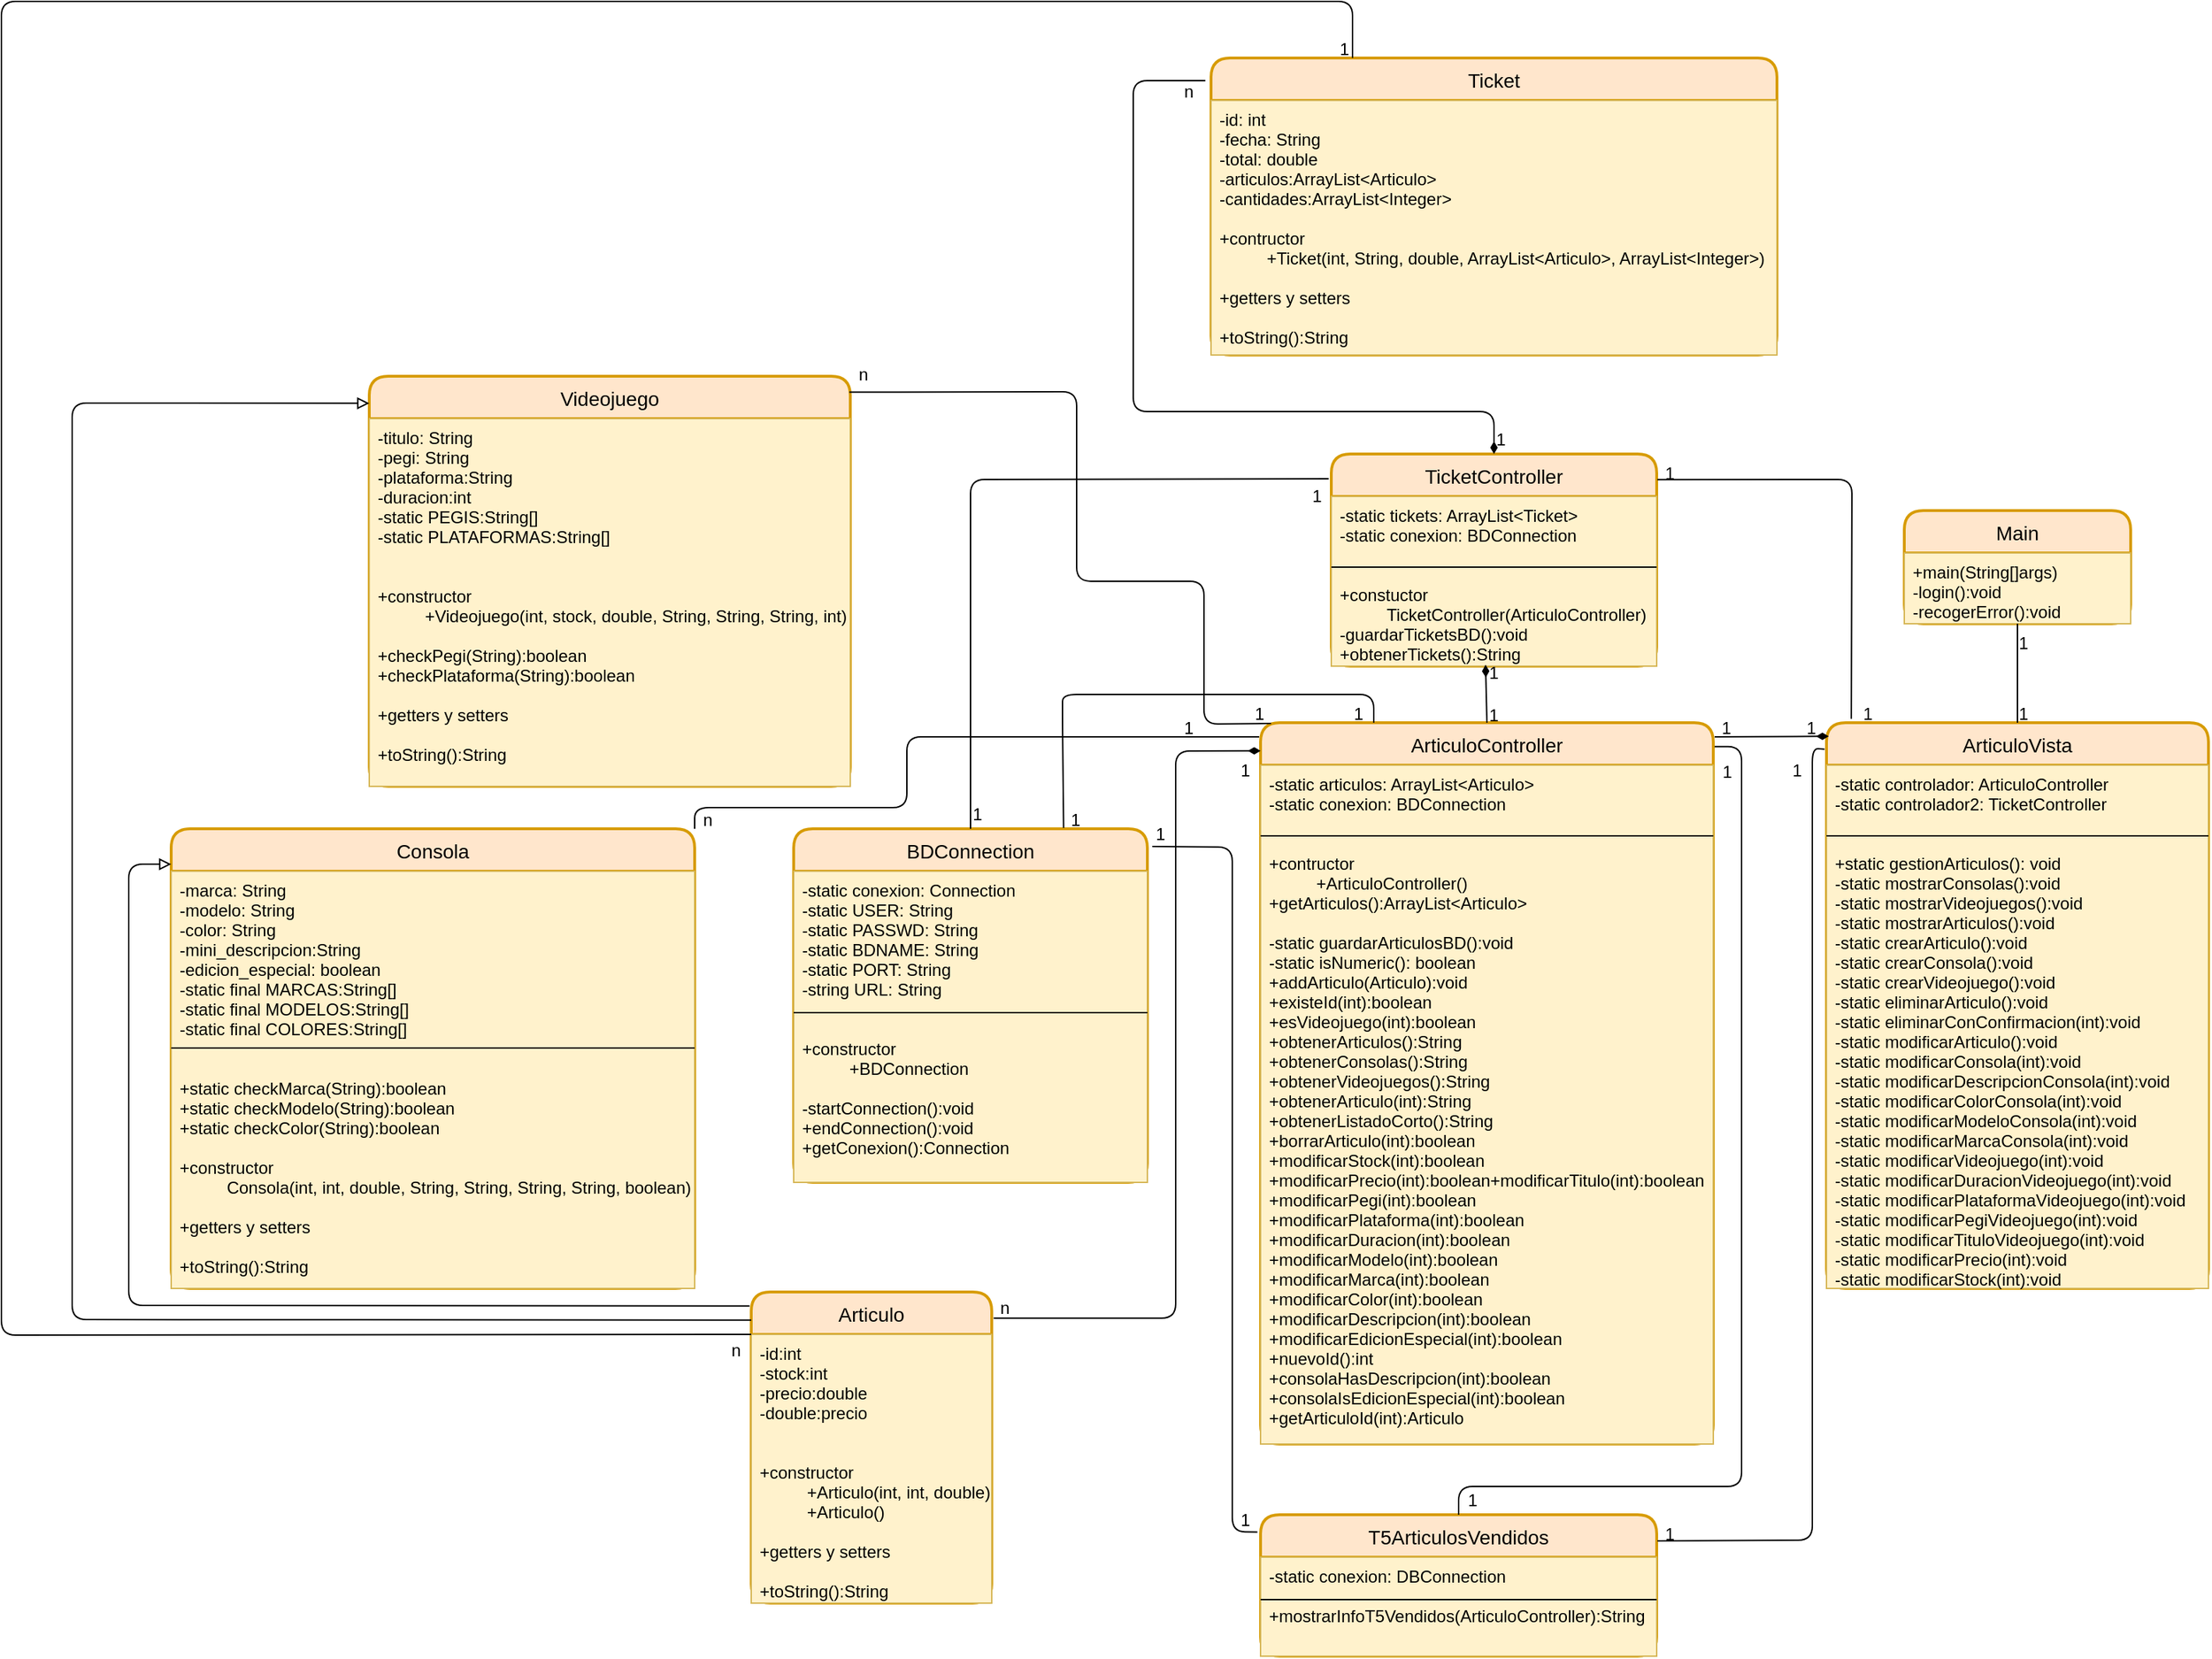 <mxfile version="13.9.9" type="device"><diagram id="PLUtfcH9cxOwLB8eQzks" name="Página-1"><mxGraphModel dx="2858" dy="2343" grid="1" gridSize="10" guides="1" tooltips="1" connect="1" arrows="1" fold="1" page="1" pageScale="1" pageWidth="827" pageHeight="1169" math="0" shadow="0"><root><mxCell id="0"/><mxCell id="1" parent="0"/><mxCell id="QV8FlqHtses36lX_TPHg-3" value="Main" style="swimlane;childLayout=stackLayout;horizontal=1;startSize=30;horizontalStack=0;rounded=1;fontSize=14;fontStyle=0;strokeWidth=2;resizeParent=0;resizeLast=1;shadow=0;dashed=0;align=center;fillColor=#ffe6cc;strokeColor=#d79b00;" parent="1" vertex="1"><mxGeometry x="1215" y="50" width="160" height="80" as="geometry"/></mxCell><mxCell id="QV8FlqHtses36lX_TPHg-4" value="+main(String[]args)&#10;-login():void&#10;-recogerError():void" style="align=left;strokeColor=#d6b656;fillColor=#fff2cc;spacingLeft=4;fontSize=12;verticalAlign=top;resizable=0;rotatable=0;part=1;" parent="QV8FlqHtses36lX_TPHg-3" vertex="1"><mxGeometry y="30" width="160" height="50" as="geometry"/></mxCell><mxCell id="QV8FlqHtses36lX_TPHg-7" value="Videojuego" style="swimlane;childLayout=stackLayout;horizontal=1;startSize=30;horizontalStack=0;rounded=1;fontSize=14;fontStyle=0;strokeWidth=2;resizeParent=0;resizeLast=1;shadow=0;dashed=0;align=center;fillColor=#ffe6cc;strokeColor=#d79b00;" parent="1" vertex="1"><mxGeometry x="130" y="-45" width="340" height="290" as="geometry"/></mxCell><mxCell id="QV8FlqHtses36lX_TPHg-8" value="-titulo: String&#10;-pegi: String&#10;-plataforma:String&#10;-duracion:int&#10;-static PEGIS:String[]&#10;-static PLATAFORMAS:String[]&#10;&#10;&#10;+constructor&#10;          +Videojuego(int, stock, double, String, String, String, int)&#10;&#10;+checkPegi(String):boolean&#10;+checkPlataforma(String):boolean&#10;&#10;+getters y setters&#10;&#10;+toString():String" style="align=left;strokeColor=#d6b656;fillColor=#fff2cc;spacingLeft=4;fontSize=12;verticalAlign=top;resizable=0;rotatable=0;part=1;" parent="QV8FlqHtses36lX_TPHg-7" vertex="1"><mxGeometry y="30" width="340" height="260" as="geometry"/></mxCell><mxCell id="QV8FlqHtses36lX_TPHg-21" value="" style="group" parent="1" vertex="1" connectable="0"><mxGeometry x="1160" y="200" width="270" height="400" as="geometry"/></mxCell><mxCell id="QV8FlqHtses36lX_TPHg-1" value="ArticuloVista" style="swimlane;childLayout=stackLayout;horizontal=1;startSize=30;horizontalStack=0;rounded=1;fontSize=14;fontStyle=0;strokeWidth=2;resizeParent=0;resizeLast=1;shadow=0;dashed=0;align=center;fillColor=#ffe6cc;strokeColor=#d79b00;" parent="QV8FlqHtses36lX_TPHg-21" vertex="1"><mxGeometry width="270" height="400" as="geometry"/></mxCell><mxCell id="QV8FlqHtses36lX_TPHg-2" value="-static controlador: ArticuloController&#10;-static controlador2: TicketController&#10;&#10;&#10;+static gestionArticulos(): void&#10;-static mostrarConsolas():void&#10;-static mostrarVideojuegos():void&#10;-static mostrarArticulos():void&#10;-static crearArticulo():void&#10;-static crearConsola():void&#10;-static crearVideojuego():void&#10;-static eliminarArticulo():void&#10;-static eliminarConConfirmacion(int):void&#10;-static modificarArticulo():void&#10;-static modificarConsola(int):void&#10;-static modificarDescripcionConsola(int):void&#10;-static modificarColorConsola(int):void&#10;-static modificarModeloConsola(int):void&#10;-static modificarMarcaConsola(int):void&#10;-static modificarVideojuego(int):void&#10;-static modificarDuracionVideojuego(int):void&#10;-static modificarPlataformaVideojuego(int):void&#10;-static modificarPegiVideojuego(int):void&#10;-static modificarTituloVideojuego(int):void&#10;-static modificarPrecio(int):void&#10;-static modificarStock(int):void&#10;" style="align=left;strokeColor=#d6b656;fillColor=#fff2cc;spacingLeft=4;fontSize=12;verticalAlign=top;resizable=0;rotatable=0;part=1;" parent="QV8FlqHtses36lX_TPHg-1" vertex="1"><mxGeometry y="30" width="270" height="370" as="geometry"/></mxCell><mxCell id="QV8FlqHtses36lX_TPHg-16" value="" style="endArrow=none;html=1;exitX=0;exitY=0.5;exitDx=0;exitDy=0;entryX=1;entryY=0.5;entryDx=0;entryDy=0;" parent="QV8FlqHtses36lX_TPHg-21" edge="1"><mxGeometry width="50" height="50" relative="1" as="geometry"><mxPoint y="80.0" as="sourcePoint"/><mxPoint x="270" y="80.0" as="targetPoint"/></mxGeometry></mxCell><mxCell id="QV8FlqHtses36lX_TPHg-28" value="" style="group" parent="1" vertex="1" connectable="0"><mxGeometry x="760" y="760" width="280" height="100" as="geometry"/></mxCell><mxCell id="QV8FlqHtses36lX_TPHg-11" value="T5ArticulosVendidos" style="swimlane;childLayout=stackLayout;horizontal=1;startSize=30;horizontalStack=0;rounded=1;fontSize=14;fontStyle=0;strokeWidth=2;resizeParent=0;resizeLast=1;shadow=0;dashed=0;align=center;fillColor=#ffe6cc;strokeColor=#d79b00;" parent="QV8FlqHtses36lX_TPHg-28" vertex="1"><mxGeometry width="280" height="100" as="geometry"/></mxCell><mxCell id="QV8FlqHtses36lX_TPHg-12" value="-static conexion: DBConnection&#10;&#10;+mostrarInfoT5Vendidos(ArticuloController):String" style="align=left;strokeColor=#d6b656;fillColor=#fff2cc;spacingLeft=4;fontSize=12;verticalAlign=top;resizable=0;rotatable=0;part=1;" parent="QV8FlqHtses36lX_TPHg-11" vertex="1"><mxGeometry y="30" width="280" height="70" as="geometry"/></mxCell><mxCell id="QV8FlqHtses36lX_TPHg-27" value="" style="endArrow=none;html=1;exitX=0;exitY=0.5;exitDx=0;exitDy=0;entryX=1;entryY=0.5;entryDx=0;entryDy=0;" parent="QV8FlqHtses36lX_TPHg-28" edge="1"><mxGeometry width="50" height="50" relative="1" as="geometry"><mxPoint y="60" as="sourcePoint"/><mxPoint x="280" y="60" as="targetPoint"/></mxGeometry></mxCell><mxCell id="QV8FlqHtses36lX_TPHg-31" value="" style="group" parent="1" vertex="1" connectable="0"><mxGeometry x="810" y="10" width="230" height="150" as="geometry"/></mxCell><mxCell id="QV8FlqHtses36lX_TPHg-13" value="TicketController" style="swimlane;childLayout=stackLayout;horizontal=1;startSize=30;horizontalStack=0;rounded=1;fontSize=14;fontStyle=0;strokeWidth=2;resizeParent=0;resizeLast=1;shadow=0;dashed=0;align=center;fillColor=#ffe6cc;strokeColor=#d79b00;" parent="QV8FlqHtses36lX_TPHg-31" vertex="1"><mxGeometry width="230" height="150" as="geometry"/></mxCell><mxCell id="QV8FlqHtses36lX_TPHg-14" value="-static tickets: ArrayList&lt;Ticket&gt;&#10;-static conexion: BDConnection&#10;&#10;&#10;+constuctor&#10;          TicketController(ArticuloController)&#10;-guardarTicketsBD():void&#10;+obtenerTickets():String" style="align=left;strokeColor=#d6b656;fillColor=#fff2cc;spacingLeft=4;fontSize=12;verticalAlign=top;resizable=0;rotatable=0;part=1;" parent="QV8FlqHtses36lX_TPHg-13" vertex="1"><mxGeometry y="30" width="230" height="120" as="geometry"/></mxCell><mxCell id="QV8FlqHtses36lX_TPHg-30" value="" style="endArrow=none;html=1;exitX=0;exitY=0.5;exitDx=0;exitDy=0;entryX=1;entryY=0.5;entryDx=0;entryDy=0;" parent="QV8FlqHtses36lX_TPHg-31" edge="1"><mxGeometry width="50" height="50" relative="1" as="geometry"><mxPoint y="80" as="sourcePoint"/><mxPoint x="230" y="80" as="targetPoint"/></mxGeometry></mxCell><mxCell id="QV8FlqHtses36lX_TPHg-38" value="" style="group" parent="1" vertex="1" connectable="0"><mxGeometry x="430" y="275" width="250" height="250" as="geometry"/></mxCell><mxCell id="QV8FlqHtses36lX_TPHg-34" value="BDConnection" style="swimlane;childLayout=stackLayout;horizontal=1;startSize=30;horizontalStack=0;rounded=1;fontSize=14;fontStyle=0;strokeWidth=2;resizeParent=0;resizeLast=1;shadow=0;dashed=0;align=center;fillColor=#ffe6cc;strokeColor=#d79b00;" parent="QV8FlqHtses36lX_TPHg-38" vertex="1"><mxGeometry width="250" height="250" as="geometry"/></mxCell><mxCell id="QV8FlqHtses36lX_TPHg-35" value="-static conexion: Connection&#10;-static USER: String&#10;-static PASSWD: String&#10;-static BDNAME: String&#10;-static PORT: String&#10;-string URL: String&#10;&#10;&#10;+constructor&#10;          +BDConnection&#10;&#10;-startConnection():void&#10;+endConnection():void&#10;+getConexion():Connection" style="align=left;strokeColor=#d6b656;fillColor=#fff2cc;spacingLeft=4;fontSize=12;verticalAlign=top;resizable=0;rotatable=0;part=1;" parent="QV8FlqHtses36lX_TPHg-34" vertex="1"><mxGeometry y="30" width="250" height="220" as="geometry"/></mxCell><mxCell id="QV8FlqHtses36lX_TPHg-37" value="" style="endArrow=none;html=1;exitX=0;exitY=0.5;exitDx=0;exitDy=0;entryX=1;entryY=0.5;entryDx=0;entryDy=0;" parent="QV8FlqHtses36lX_TPHg-38" edge="1"><mxGeometry width="50" height="50" relative="1" as="geometry"><mxPoint y="130.0" as="sourcePoint"/><mxPoint x="250" y="130.0" as="targetPoint"/></mxGeometry></mxCell><mxCell id="QV8FlqHtses36lX_TPHg-41" value="Articulo" style="swimlane;childLayout=stackLayout;horizontal=1;startSize=30;horizontalStack=0;rounded=1;fontSize=14;fontStyle=0;strokeWidth=2;resizeParent=0;resizeLast=1;shadow=0;dashed=0;align=center;fillColor=#ffe6cc;strokeColor=#d79b00;" parent="1" vertex="1"><mxGeometry x="400" y="602.5" width="170" height="220" as="geometry"/></mxCell><mxCell id="QV8FlqHtses36lX_TPHg-42" value="-id:int&#10;-stock:int&#10;-precio:double&#10;-double:precio&#10;&#10;&#10;+constructor&#10;          +Articulo(int, int, double)&#10;          +Articulo()&#10;&#10;+getters y setters&#10;&#10;+toString():String" style="align=left;strokeColor=#d6b656;fillColor=#fff2cc;spacingLeft=4;fontSize=12;verticalAlign=top;resizable=0;rotatable=0;part=1;" parent="QV8FlqHtses36lX_TPHg-41" vertex="1"><mxGeometry y="30" width="170" height="190" as="geometry"/></mxCell><mxCell id="QV8FlqHtses36lX_TPHg-46" value="Ticket" style="swimlane;childLayout=stackLayout;horizontal=1;startSize=30;horizontalStack=0;rounded=1;fontSize=14;fontStyle=0;strokeWidth=2;resizeParent=0;resizeLast=1;shadow=0;dashed=0;align=center;fillColor=#ffe6cc;strokeColor=#d79b00;" parent="1" vertex="1"><mxGeometry x="725" y="-270" width="400" height="210" as="geometry"/></mxCell><mxCell id="QV8FlqHtses36lX_TPHg-47" value="-id: int&#10;-fecha: String&#10;-total: double&#10;-articulos:ArrayList&lt;Articulo&gt;&#10;-cantidades:ArrayList&lt;Integer&gt;&#10;&#10;+contructor&#10;          +Ticket(int, String, double, ArrayList&lt;Articulo&gt;, ArrayList&lt;Integer&gt;)&#10;&#10;+getters y setters&#10;&#10;+toString():String" style="align=left;strokeColor=#d6b656;fillColor=#fff2cc;spacingLeft=4;fontSize=12;verticalAlign=top;resizable=0;rotatable=0;part=1;" parent="QV8FlqHtses36lX_TPHg-46" vertex="1"><mxGeometry y="30" width="400" height="180" as="geometry"/></mxCell><mxCell id="QV8FlqHtses36lX_TPHg-49" value="" style="endArrow=none;html=1;entryX=0.5;entryY=1;entryDx=0;entryDy=0;exitX=0.5;exitY=0;exitDx=0;exitDy=0;" parent="1" source="QV8FlqHtses36lX_TPHg-1" target="QV8FlqHtses36lX_TPHg-4" edge="1"><mxGeometry width="50" height="50" relative="1" as="geometry"><mxPoint x="1330" y="160" as="sourcePoint"/><mxPoint x="960" y="510" as="targetPoint"/></mxGeometry></mxCell><mxCell id="QV8FlqHtses36lX_TPHg-25" value="" style="group" parent="1" vertex="1" connectable="0"><mxGeometry x="760" y="200" width="320" height="510" as="geometry"/></mxCell><mxCell id="QV8FlqHtses36lX_TPHg-9" value="ArticuloController" style="swimlane;childLayout=stackLayout;horizontal=1;startSize=30;horizontalStack=0;rounded=1;fontSize=14;fontStyle=0;strokeWidth=2;resizeParent=0;resizeLast=1;shadow=0;dashed=0;align=center;fillColor=#ffe6cc;strokeColor=#d79b00;" parent="QV8FlqHtses36lX_TPHg-25" vertex="1"><mxGeometry width="320" height="510" as="geometry"/></mxCell><mxCell id="QV8FlqHtses36lX_TPHg-10" value="-static articulos: ArrayList&lt;Articulo&gt;&#10;-static conexion: BDConnection&#10;&#10;&#10;+contructor&#10;          +ArticuloController()&#10;+getArticulos():ArrayList&lt;Articulo&gt;&#10;&#10;-static guardarArticulosBD():void&#10;-static isNumeric(): boolean&#10;+addArticulo(Articulo):void&#10;+existeId(int):boolean&#10;+esVideojuego(int):boolean&#10;+obtenerArticulos():String&#10;+obtenerConsolas():String&#10;+obtenerVideojuegos():String&#10;+obtenerArticulo(int):String&#10;+obtenerListadoCorto():String&#10;+borrarArticulo(int):boolean&#10;+modificarStock(int):boolean&#10;+modificarPrecio(int):boolean+modificarTitulo(int):boolean&#10;+modificarPegi(int):boolean&#10;+modificarPlataforma(int):boolean&#10;+modificarDuracion(int):boolean&#10;+modificarModelo(int):boolean&#10;+modificarMarca(int):boolean&#10;+modificarColor(int):boolean&#10;+modificarDescripcion(int):boolean&#10;+modificarEdicionEspecial(int):boolean&#10;+nuevoId():int&#10;+consolaHasDescripcion(int):boolean&#10;+consolaIsEdicionEspecial(int):boolean&#10;+getArticuloId(int):Articulo&#10;" style="align=left;strokeColor=#d6b656;fillColor=#fff2cc;spacingLeft=4;fontSize=12;verticalAlign=top;resizable=0;rotatable=0;part=1;" parent="QV8FlqHtses36lX_TPHg-9" vertex="1"><mxGeometry y="30" width="320" height="480" as="geometry"/></mxCell><mxCell id="QV8FlqHtses36lX_TPHg-24" value="" style="endArrow=none;html=1;exitX=0;exitY=0.5;exitDx=0;exitDy=0;entryX=1;entryY=0.5;entryDx=0;entryDy=0;" parent="QV8FlqHtses36lX_TPHg-25" edge="1"><mxGeometry width="50" height="50" relative="1" as="geometry"><mxPoint y="80" as="sourcePoint"/><mxPoint x="320" y="80" as="targetPoint"/></mxGeometry></mxCell><mxCell id="QV8FlqHtses36lX_TPHg-57" value="" style="group" parent="1" vertex="1" connectable="0"><mxGeometry x="-10.0" y="275" width="370.0" height="325" as="geometry"/></mxCell><mxCell id="QV8FlqHtses36lX_TPHg-43" value="Consola" style="swimlane;childLayout=stackLayout;horizontal=1;startSize=30;horizontalStack=0;rounded=1;fontSize=14;fontStyle=0;strokeWidth=2;resizeParent=0;resizeLast=1;shadow=0;dashed=0;align=center;fillColor=#ffe6cc;strokeColor=#d79b00;" parent="QV8FlqHtses36lX_TPHg-57" vertex="1"><mxGeometry x="4.547e-13" width="370" height="325" as="geometry"/></mxCell><mxCell id="QV8FlqHtses36lX_TPHg-44" value="-marca: String&#10;-modelo: String&#10;-color: String&#10;-mini_descripcion:String&#10;-edicion_especial: boolean&#10;-static final MARCAS:String[]&#10;-static final MODELOS:String[]&#10;-static final COLORES:String[]  &#10;&#10;&#10;+static checkMarca(String):boolean&#10;+static checkModelo(String):boolean&#10;+static checkColor(String):boolean&#10;&#10;+constructor&#10;          Consola(int, int, double, String, String, String, String, boolean)&#10;&#10;+getters y setters&#10;&#10;+toString():String" style="align=left;strokeColor=#d6b656;fillColor=#fff2cc;spacingLeft=4;fontSize=12;verticalAlign=top;resizable=0;rotatable=0;part=1;" parent="QV8FlqHtses36lX_TPHg-43" vertex="1"><mxGeometry y="30" width="370" height="295" as="geometry"/></mxCell><mxCell id="QV8FlqHtses36lX_TPHg-56" value="" style="endArrow=none;html=1;strokeColor=#000000;exitX=0;exitY=0.5;exitDx=0;exitDy=0;entryX=1;entryY=0.5;entryDx=0;entryDy=0;" parent="QV8FlqHtses36lX_TPHg-57" edge="1"><mxGeometry width="50" height="50" relative="1" as="geometry"><mxPoint y="155" as="sourcePoint"/><mxPoint x="370" y="155" as="targetPoint"/></mxGeometry></mxCell><mxCell id="QV8FlqHtses36lX_TPHg-58" value="" style="endArrow=none;html=1;strokeColor=#000000;entryX=0.065;entryY=-0.007;entryDx=0;entryDy=0;entryPerimeter=0;exitX=1.002;exitY=0.121;exitDx=0;exitDy=0;exitPerimeter=0;" parent="1" source="QV8FlqHtses36lX_TPHg-13" target="QV8FlqHtses36lX_TPHg-1" edge="1"><mxGeometry width="50" height="50" relative="1" as="geometry"><mxPoint x="1060" y="40" as="sourcePoint"/><mxPoint x="1470" y="20" as="targetPoint"/><Array as="points"><mxPoint x="1178" y="28"/></Array></mxGeometry></mxCell><mxCell id="QV8FlqHtses36lX_TPHg-59" value="" style="endArrow=none;html=1;strokeColor=#000000;exitX=1.002;exitY=0.185;exitDx=0;exitDy=0;exitPerimeter=0;entryX=-0.005;entryY=0.047;entryDx=0;entryDy=0;entryPerimeter=0;" parent="1" source="QV8FlqHtses36lX_TPHg-11" target="QV8FlqHtses36lX_TPHg-1" edge="1"><mxGeometry width="50" height="50" relative="1" as="geometry"><mxPoint x="1320" y="500" as="sourcePoint"/><mxPoint x="1120" y="440" as="targetPoint"/><Array as="points"><mxPoint x="1150" y="778"/><mxPoint x="1150" y="218"/></Array></mxGeometry></mxCell><mxCell id="QV8FlqHtses36lX_TPHg-60" value="" style="endArrow=diamondThin;html=1;strokeColor=#000000;entryX=0.006;entryY=0.024;entryDx=0;entryDy=0;entryPerimeter=0;startArrow=none;startFill=0;endFill=1;" parent="1" target="QV8FlqHtses36lX_TPHg-1" edge="1"><mxGeometry width="50" height="50" relative="1" as="geometry"><mxPoint x="1081" y="210" as="sourcePoint"/><mxPoint x="1230" y="280" as="targetPoint"/></mxGeometry></mxCell><mxCell id="QV8FlqHtses36lX_TPHg-61" value="" style="endArrow=none;html=1;strokeColor=#000000;exitX=0.026;exitY=0.969;exitDx=0;exitDy=0;entryX=0.25;entryY=0;entryDx=0;entryDy=0;exitPerimeter=0;" parent="1" source="QV8FlqHtses36lX_TPHg-75" target="QV8FlqHtses36lX_TPHg-9" edge="1"><mxGeometry width="50" height="50" relative="1" as="geometry"><mxPoint x="980" y="440" as="sourcePoint"/><mxPoint x="1030" y="390" as="targetPoint"/><Array as="points"><mxPoint x="620" y="200"/><mxPoint x="620" y="180"/><mxPoint x="840" y="180"/></Array></mxGeometry></mxCell><mxCell id="QV8FlqHtses36lX_TPHg-62" value="" style="endArrow=none;html=1;strokeColor=#000000;exitX=-0.008;exitY=0.122;exitDx=0;exitDy=0;exitPerimeter=0;entryX=1.014;entryY=0.05;entryDx=0;entryDy=0;entryPerimeter=0;" parent="1" source="QV8FlqHtses36lX_TPHg-11" target="QV8FlqHtses36lX_TPHg-34" edge="1"><mxGeometry width="50" height="50" relative="1" as="geometry"><mxPoint x="460" y="520" as="sourcePoint"/><mxPoint x="690" y="273" as="targetPoint"/><Array as="points"><mxPoint x="740" y="772"/><mxPoint x="740" y="288"/></Array></mxGeometry></mxCell><mxCell id="QV8FlqHtses36lX_TPHg-63" value="" style="endArrow=none;html=1;strokeColor=#000000;exitX=0.5;exitY=0;exitDx=0;exitDy=0;entryX=-0.008;entryY=0.117;entryDx=0;entryDy=0;entryPerimeter=0;" parent="1" source="QV8FlqHtses36lX_TPHg-34" target="QV8FlqHtses36lX_TPHg-13" edge="1"><mxGeometry width="50" height="50" relative="1" as="geometry"><mxPoint x="640" y="240" as="sourcePoint"/><mxPoint x="690" y="190" as="targetPoint"/><Array as="points"><mxPoint x="555" y="28"/></Array></mxGeometry></mxCell><mxCell id="QV8FlqHtses36lX_TPHg-64" value="" style="endArrow=none;html=1;strokeColor=#000000;exitX=0.5;exitY=0;exitDx=0;exitDy=0;startArrow=diamondThin;startFill=1;" parent="1" source="QV8FlqHtses36lX_TPHg-13" edge="1"><mxGeometry width="50" height="50" relative="1" as="geometry"><mxPoint x="1000" y="-30" as="sourcePoint"/><mxPoint x="721" y="-254" as="targetPoint"/><Array as="points"><mxPoint x="925" y="-20"/><mxPoint x="670" y="-20"/><mxPoint x="670" y="-254"/></Array></mxGeometry></mxCell><mxCell id="QV8FlqHtses36lX_TPHg-65" value="" style="endArrow=diamondThin;html=1;strokeColor=#000000;entryX=0.474;entryY=0.992;entryDx=0;entryDy=0;exitX=0.5;exitY=0;exitDx=0;exitDy=0;entryPerimeter=0;startArrow=none;startFill=0;endFill=1;" parent="1" source="QV8FlqHtses36lX_TPHg-9" target="QV8FlqHtses36lX_TPHg-14" edge="1"><mxGeometry width="50" height="50" relative="1" as="geometry"><mxPoint x="500" y="360" as="sourcePoint"/><mxPoint x="550" y="310" as="targetPoint"/></mxGeometry></mxCell><mxCell id="QV8FlqHtses36lX_TPHg-66" value="" style="endArrow=none;html=1;strokeColor=#000000;entryX=1.003;entryY=0.033;entryDx=0;entryDy=0;exitX=0.5;exitY=0;exitDx=0;exitDy=0;entryPerimeter=0;" parent="1" source="QV8FlqHtses36lX_TPHg-11" target="QV8FlqHtses36lX_TPHg-9" edge="1"><mxGeometry width="50" height="50" relative="1" as="geometry"><mxPoint x="930" y="210" as="sourcePoint"/><mxPoint x="929.02" y="169.04" as="targetPoint"/><Array as="points"><mxPoint x="900" y="740"/><mxPoint x="1100" y="740"/><mxPoint x="1100" y="217"/></Array></mxGeometry></mxCell><mxCell id="QV8FlqHtses36lX_TPHg-67" value="1" style="text;html=1;strokeColor=none;fillColor=none;align=center;verticalAlign=middle;whiteSpace=wrap;rounded=0;" parent="1" vertex="1"><mxGeometry x="910" y="160" width="30" height="10" as="geometry"/></mxCell><mxCell id="QV8FlqHtses36lX_TPHg-68" value="1" style="text;html=1;strokeColor=none;fillColor=none;align=center;verticalAlign=middle;whiteSpace=wrap;rounded=0;" parent="1" vertex="1"><mxGeometry x="915" y="190" width="20" height="10" as="geometry"/></mxCell><mxCell id="QV8FlqHtses36lX_TPHg-69" value="1" style="text;html=1;strokeColor=none;fillColor=none;align=center;verticalAlign=middle;whiteSpace=wrap;rounded=0;" parent="1" vertex="1"><mxGeometry x="1080" y="225" width="20" height="20" as="geometry"/></mxCell><mxCell id="QV8FlqHtses36lX_TPHg-71" value="1" style="text;html=1;strokeColor=none;fillColor=none;align=center;verticalAlign=middle;whiteSpace=wrap;rounded=0;" parent="1" vertex="1"><mxGeometry x="890" y="740" width="40" height="20" as="geometry"/></mxCell><mxCell id="QV8FlqHtses36lX_TPHg-72" value="1" style="text;strokeColor=none;fillColor=none;spacingLeft=4;spacingRight=4;overflow=hidden;rotatable=0;points=[[0,0.5],[1,0.5]];portConstraint=eastwest;fontSize=12;" parent="1" vertex="1"><mxGeometry x="1080" y="190" width="30" height="20" as="geometry"/></mxCell><mxCell id="QV8FlqHtses36lX_TPHg-73" value="1" style="text;strokeColor=none;fillColor=none;spacingLeft=4;spacingRight=4;overflow=hidden;rotatable=0;points=[[0,0.5],[1,0.5]];portConstraint=eastwest;fontSize=12;" parent="1" vertex="1"><mxGeometry x="1140" y="190" width="30" height="20" as="geometry"/></mxCell><mxCell id="QV8FlqHtses36lX_TPHg-74" value="1" style="text;strokeColor=none;fillColor=none;spacingLeft=4;spacingRight=4;overflow=hidden;rotatable=0;points=[[0,0.5],[1,0.5]];portConstraint=eastwest;fontSize=12;" parent="1" vertex="1"><mxGeometry x="820" y="180" width="30" height="20" as="geometry"/></mxCell><mxCell id="QV8FlqHtses36lX_TPHg-75" value="1" style="text;strokeColor=none;fillColor=none;spacingLeft=4;spacingRight=4;overflow=hidden;rotatable=0;points=[[0,0.5],[1,0.5]];portConstraint=eastwest;fontSize=12;" parent="1" vertex="1"><mxGeometry x="620" y="255" width="30" height="20" as="geometry"/></mxCell><mxCell id="QV8FlqHtses36lX_TPHg-76" value="1" style="text;html=1;strokeColor=none;fillColor=none;align=center;verticalAlign=middle;whiteSpace=wrap;rounded=0;" parent="1" vertex="1"><mxGeometry x="910" y="-10" width="40" height="20" as="geometry"/></mxCell><mxCell id="QV8FlqHtses36lX_TPHg-77" value="n" style="text;strokeColor=none;fillColor=none;spacingLeft=4;spacingRight=4;overflow=hidden;rotatable=0;points=[[0,0.5],[1,0.5]];portConstraint=eastwest;fontSize=12;" parent="1" vertex="1"><mxGeometry x="700" y="-260" width="40" height="30" as="geometry"/></mxCell><mxCell id="QV8FlqHtses36lX_TPHg-79" value="1" style="text;strokeColor=none;fillColor=none;spacingLeft=4;spacingRight=4;overflow=hidden;rotatable=0;points=[[0,0.5],[1,0.5]];portConstraint=eastwest;fontSize=12;" parent="1" vertex="1"><mxGeometry x="1290" y="130" width="20" height="20" as="geometry"/></mxCell><mxCell id="QV8FlqHtses36lX_TPHg-80" value="1" style="text;strokeColor=none;fillColor=none;spacingLeft=4;spacingRight=4;overflow=hidden;rotatable=0;points=[[0,0.5],[1,0.5]];portConstraint=eastwest;fontSize=12;" parent="1" vertex="1"><mxGeometry x="1290" y="180" width="20" height="20" as="geometry"/></mxCell><mxCell id="QV8FlqHtses36lX_TPHg-81" value="1" style="text;strokeColor=none;fillColor=none;spacingLeft=4;spacingRight=4;overflow=hidden;rotatable=0;points=[[0,0.5],[1,0.5]];portConstraint=eastwest;fontSize=12;" parent="1" vertex="1"><mxGeometry x="1130" y="220" width="20" height="20" as="geometry"/></mxCell><mxCell id="QV8FlqHtses36lX_TPHg-82" value="1" style="text;strokeColor=none;fillColor=none;spacingLeft=4;spacingRight=4;overflow=hidden;rotatable=0;points=[[0,0.5],[1,0.5]];portConstraint=eastwest;fontSize=12;" parent="1" vertex="1"><mxGeometry x="1040" y="760" width="20" height="20" as="geometry"/></mxCell><mxCell id="QV8FlqHtses36lX_TPHg-83" value="" style="endArrow=block;html=1;strokeColor=#000000;exitX=-0.007;exitY=0.045;exitDx=0;exitDy=0;exitPerimeter=0;entryX=0;entryY=0.077;entryDx=0;entryDy=0;entryPerimeter=0;startArrow=none;startFill=0;endFill=0;" parent="1" source="QV8FlqHtses36lX_TPHg-41" target="QV8FlqHtses36lX_TPHg-43" edge="1"><mxGeometry width="50" height="50" relative="1" as="geometry"><mxPoint x="660" y="410" as="sourcePoint"/><mxPoint x="710" y="360" as="targetPoint"/><Array as="points"><mxPoint x="-40" y="612"/><mxPoint x="-40" y="300"/></Array></mxGeometry></mxCell><mxCell id="QV8FlqHtses36lX_TPHg-84" value="" style="endArrow=block;html=1;strokeColor=#000000;exitX=-0.007;exitY=0.045;exitDx=0;exitDy=0;exitPerimeter=0;entryX=0;entryY=0.066;entryDx=0;entryDy=0;entryPerimeter=0;startArrow=none;startFill=0;endFill=0;" parent="1" target="QV8FlqHtses36lX_TPHg-7" edge="1"><mxGeometry width="50" height="50" relative="1" as="geometry"><mxPoint x="400.0" y="622.4" as="sourcePoint"/><mxPoint x="-8.81" y="310.025" as="targetPoint"/><Array as="points"><mxPoint x="-80" y="622"/><mxPoint x="-80" y="-26"/></Array></mxGeometry></mxCell><mxCell id="QV8FlqHtses36lX_TPHg-85" value="" style="endArrow=none;html=1;strokeColor=#000000;entryX=0.023;entryY=0.001;entryDx=0;entryDy=0;entryPerimeter=0;exitX=0.998;exitY=0.039;exitDx=0;exitDy=0;exitPerimeter=0;" parent="1" source="QV8FlqHtses36lX_TPHg-7" target="QV8FlqHtses36lX_TPHg-9" edge="1"><mxGeometry width="50" height="50" relative="1" as="geometry"><mxPoint x="550" y="340" as="sourcePoint"/><mxPoint x="600" y="290" as="targetPoint"/><Array as="points"><mxPoint x="630" y="-34"/><mxPoint x="630" y="100"/><mxPoint x="720" y="100"/><mxPoint x="720" y="201"/></Array></mxGeometry></mxCell><mxCell id="QV8FlqHtses36lX_TPHg-86" value="" style="endArrow=none;html=1;strokeColor=#000000;exitX=1;exitY=0;exitDx=0;exitDy=0;" parent="1" source="QV8FlqHtses36lX_TPHg-43" edge="1"><mxGeometry width="50" height="50" relative="1" as="geometry"><mxPoint x="770" y="420" as="sourcePoint"/><mxPoint x="759" y="210" as="targetPoint"/><Array as="points"><mxPoint x="360" y="260"/><mxPoint x="510" y="260"/><mxPoint x="510" y="210"/></Array></mxGeometry></mxCell><mxCell id="QV8FlqHtses36lX_TPHg-87" value="n" style="text;strokeColor=none;fillColor=none;spacingLeft=4;spacingRight=4;overflow=hidden;rotatable=0;points=[[0,0.5],[1,0.5]];portConstraint=eastwest;fontSize=12;" parent="1" vertex="1"><mxGeometry x="360" y="255" width="30" height="20" as="geometry"/></mxCell><mxCell id="QV8FlqHtses36lX_TPHg-88" value="1" style="text;strokeColor=none;fillColor=none;spacingLeft=4;spacingRight=4;overflow=hidden;rotatable=0;points=[[0,0.5],[1,0.5]];portConstraint=eastwest;fontSize=12;" parent="1" vertex="1"><mxGeometry x="750" y="180" width="30" height="20" as="geometry"/></mxCell><mxCell id="QV8FlqHtses36lX_TPHg-89" value="1" style="text;strokeColor=none;fillColor=none;spacingLeft=4;spacingRight=4;overflow=hidden;rotatable=0;points=[[0,0.5],[1,0.5]];portConstraint=eastwest;fontSize=12;" parent="1" vertex="1"><mxGeometry x="700" y="190" width="30" height="20" as="geometry"/></mxCell><mxCell id="QV8FlqHtses36lX_TPHg-90" value="n" style="text;strokeColor=none;fillColor=none;spacingLeft=4;spacingRight=4;overflow=hidden;rotatable=0;points=[[0,0.5],[1,0.5]];portConstraint=eastwest;fontSize=12;" parent="1" vertex="1"><mxGeometry x="470" y="-60" width="30" height="20" as="geometry"/></mxCell><mxCell id="QV8FlqHtses36lX_TPHg-91" value="1" style="text;strokeColor=none;fillColor=none;spacingLeft=4;spacingRight=4;overflow=hidden;rotatable=0;points=[[0,0.5],[1,0.5]];portConstraint=eastwest;fontSize=12;" parent="1" vertex="1"><mxGeometry x="1040" y="10" width="20" height="20" as="geometry"/></mxCell><mxCell id="QV8FlqHtses36lX_TPHg-92" value="1" style="text;strokeColor=none;fillColor=none;spacingLeft=4;spacingRight=4;overflow=hidden;rotatable=0;points=[[0,0.5],[1,0.5]];portConstraint=eastwest;fontSize=12;" parent="1" vertex="1"><mxGeometry x="1180" y="180" width="20" height="20" as="geometry"/></mxCell><mxCell id="QV8FlqHtses36lX_TPHg-93" value="1" style="text;strokeColor=none;fillColor=none;spacingLeft=4;spacingRight=4;overflow=hidden;rotatable=0;points=[[0,0.5],[1,0.5]];portConstraint=eastwest;fontSize=12;" parent="1" vertex="1"><mxGeometry x="680" y="265" width="30" height="20" as="geometry"/></mxCell><mxCell id="QV8FlqHtses36lX_TPHg-94" value="1" style="text;strokeColor=none;fillColor=none;spacingLeft=4;spacingRight=4;overflow=hidden;rotatable=0;points=[[0,0.5],[1,0.5]];portConstraint=eastwest;fontSize=12;" parent="1" vertex="1"><mxGeometry x="740" y="750" width="30" height="20" as="geometry"/></mxCell><mxCell id="QV8FlqHtses36lX_TPHg-95" value="" style="endArrow=diamondThin;html=1;strokeColor=#000000;exitX=1.008;exitY=0.084;exitDx=0;exitDy=0;exitPerimeter=0;entryX=0;entryY=0.039;entryDx=0;entryDy=0;entryPerimeter=0;startArrow=none;startFill=0;endFill=1;" parent="1" source="QV8FlqHtses36lX_TPHg-41" target="QV8FlqHtses36lX_TPHg-9" edge="1"><mxGeometry width="50" height="50" relative="1" as="geometry"><mxPoint x="780" y="530" as="sourcePoint"/><mxPoint x="740" y="240" as="targetPoint"/><Array as="points"><mxPoint x="700" y="621"/><mxPoint x="700" y="220"/></Array></mxGeometry></mxCell><mxCell id="QV8FlqHtses36lX_TPHg-96" value="n" style="text;strokeColor=none;fillColor=none;spacingLeft=4;spacingRight=4;overflow=hidden;rotatable=0;points=[[0,0.5],[1,0.5]];portConstraint=eastwest;fontSize=12;" parent="1" vertex="1"><mxGeometry x="570" y="600" width="30" height="20" as="geometry"/></mxCell><mxCell id="QV8FlqHtses36lX_TPHg-97" value="1" style="text;strokeColor=none;fillColor=none;spacingLeft=4;spacingRight=4;overflow=hidden;rotatable=0;points=[[0,0.5],[1,0.5]];portConstraint=eastwest;fontSize=12;" parent="1" vertex="1"><mxGeometry x="740" y="220" width="30" height="20" as="geometry"/></mxCell><mxCell id="QV8FlqHtses36lX_TPHg-98" value="" style="endArrow=none;html=1;strokeColor=#000000;endFill=0;entryX=0;entryY=0;entryDx=0;entryDy=0;exitX=0.25;exitY=0;exitDx=0;exitDy=0;" parent="1" source="QV8FlqHtses36lX_TPHg-46" target="QV8FlqHtses36lX_TPHg-42" edge="1"><mxGeometry width="50" height="50" relative="1" as="geometry"><mxPoint x="250" y="740" as="sourcePoint"/><mxPoint x="460" y="520" as="targetPoint"/><Array as="points"><mxPoint x="825" y="-310"/><mxPoint x="-130" y="-310"/><mxPoint x="-130" y="633"/></Array></mxGeometry></mxCell><mxCell id="QV8FlqHtses36lX_TPHg-99" value="1" style="text;strokeColor=none;fillColor=none;spacingLeft=4;spacingRight=4;overflow=hidden;rotatable=0;points=[[0,0.5],[1,0.5]];portConstraint=eastwest;fontSize=12;" parent="1" vertex="1"><mxGeometry x="810" y="-290" width="30" height="20" as="geometry"/></mxCell><mxCell id="QV8FlqHtses36lX_TPHg-101" value="n" style="text;strokeColor=none;fillColor=none;spacingLeft=4;spacingRight=4;overflow=hidden;rotatable=0;points=[[0,0.5],[1,0.5]];portConstraint=eastwest;fontSize=12;" parent="1" vertex="1"><mxGeometry x="380" y="630" width="30" height="20" as="geometry"/></mxCell><mxCell id="QV8FlqHtses36lX_TPHg-104" value="1" style="text;html=1;strokeColor=none;fillColor=none;align=center;verticalAlign=middle;whiteSpace=wrap;rounded=0;dashed=1;dashPattern=1 4;" parent="1" vertex="1"><mxGeometry x="780" y="30" width="40" height="20" as="geometry"/></mxCell><mxCell id="QV8FlqHtses36lX_TPHg-105" value="1" style="text;html=1;strokeColor=none;fillColor=none;align=center;verticalAlign=middle;whiteSpace=wrap;rounded=0;dashed=1;dashPattern=1 4;" parent="1" vertex="1"><mxGeometry x="540" y="255" width="40" height="20" as="geometry"/></mxCell></root></mxGraphModel></diagram></mxfile>